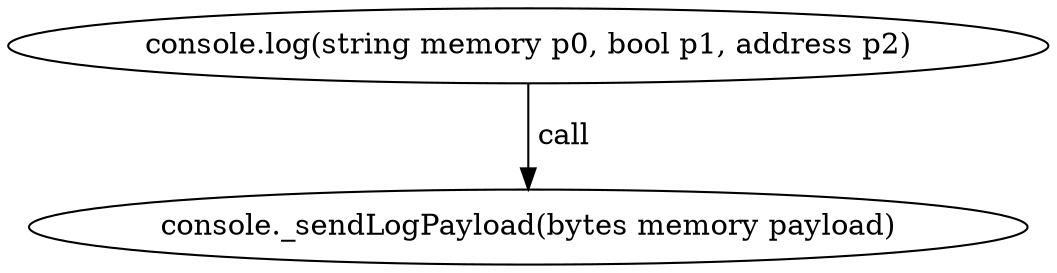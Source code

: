 digraph "" {
	graph [bb="0,0,420.61,124.8"];
	node [label="\N"];
	"console.log(string memory p0, bool p1, address p2)"	 [height=0.5,
		pos="210.31,106.8",
		width=5.8418];
	"console._sendLogPayload(bytes memory payload)"	 [height=0.5,
		pos="210.31,18",
		width=5.7372];
	"console.log(string memory p0, bool p1, address p2)" -> "console._sendLogPayload(bytes memory payload)" [key=call,
	label=" call",
	lp="222.16,62.4",
	pos="e,210.31,36.072 210.31,88.401 210.31,76.295 210.31,60.208 210.31,46.467"];
}
digraph "" {
	graph [bb="0,0,420.61,124.8"];
	node [label="\N"];
	"console.log(string memory p0, bool p1, address p2)"	 [height=0.5,
		pos="210.31,106.8",
		width=5.8418];
	"console._sendLogPayload(bytes memory payload)"	 [height=0.5,
		pos="210.31,18",
		width=5.7372];
	"console.log(string memory p0, bool p1, address p2)" -> "console._sendLogPayload(bytes memory payload)" [key=call,
	label=" call",
	lp="222.16,62.4",
	pos="e,210.31,36.072 210.31,88.401 210.31,76.295 210.31,60.208 210.31,46.467"];
}
